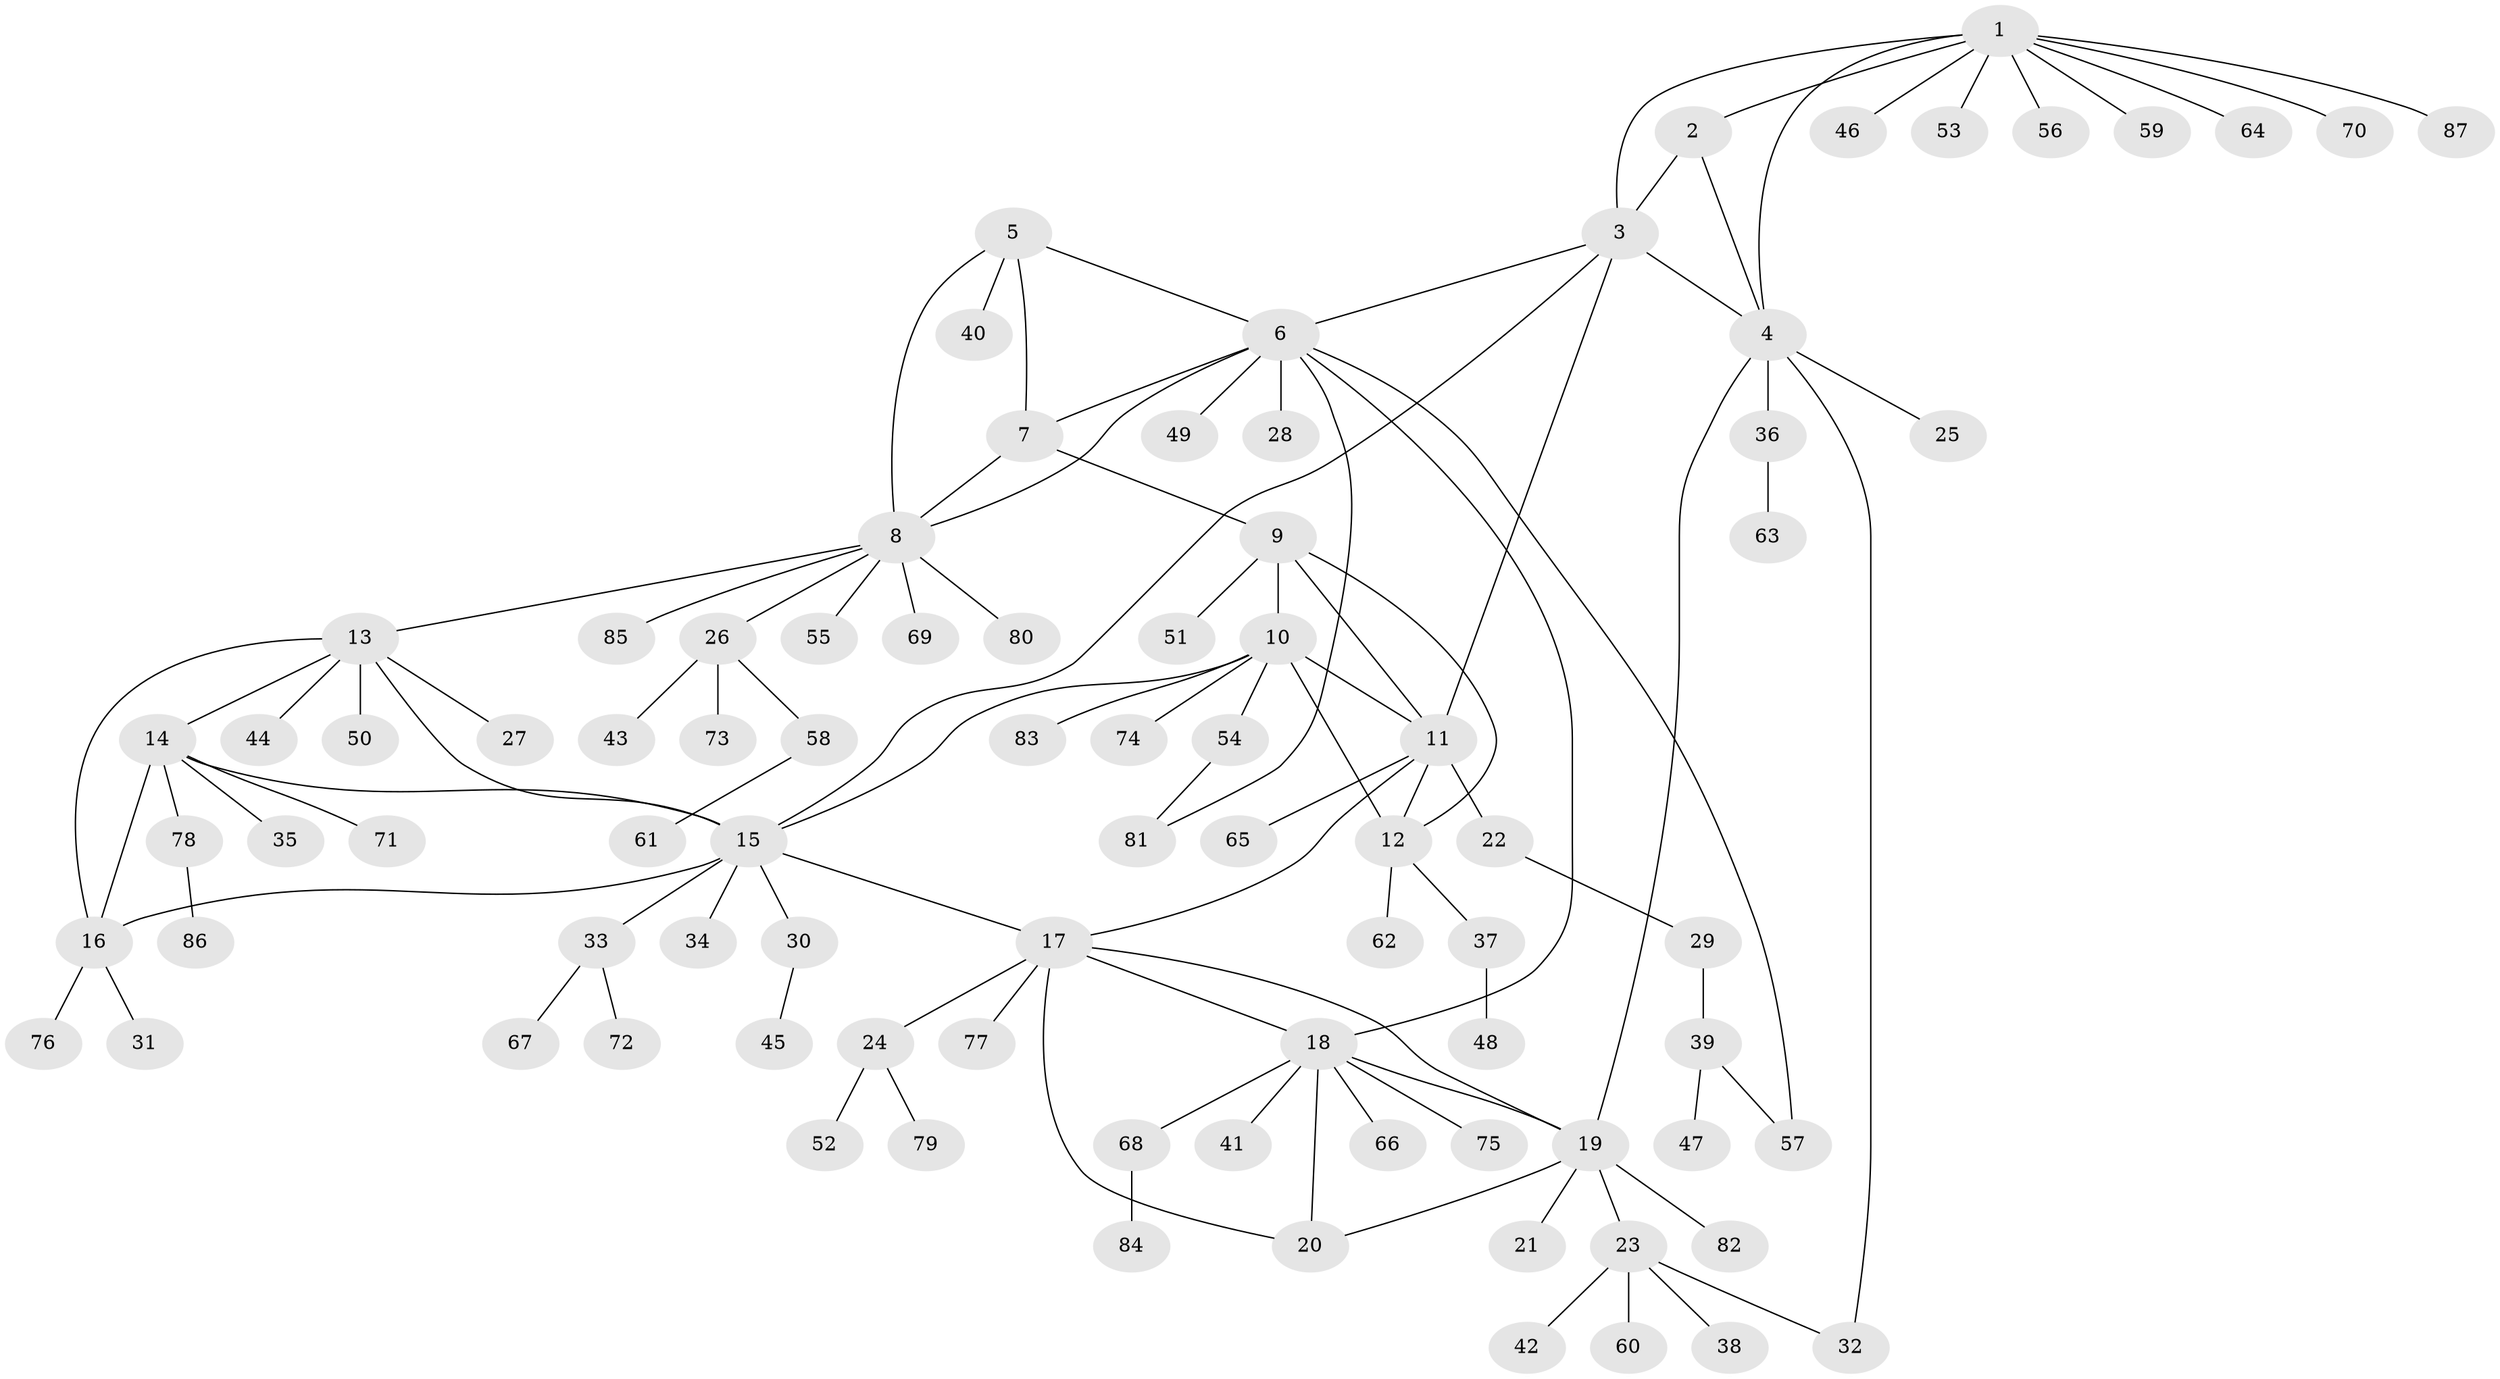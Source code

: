 // coarse degree distribution, {8: 0.05660377358490566, 5: 0.07547169811320754, 7: 0.018867924528301886, 3: 0.05660377358490566, 4: 0.09433962264150944, 6: 0.09433962264150944, 1: 0.49056603773584906, 2: 0.11320754716981132}
// Generated by graph-tools (version 1.1) at 2025/52/03/04/25 22:52:23]
// undirected, 87 vertices, 110 edges
graph export_dot {
  node [color=gray90,style=filled];
  1;
  2;
  3;
  4;
  5;
  6;
  7;
  8;
  9;
  10;
  11;
  12;
  13;
  14;
  15;
  16;
  17;
  18;
  19;
  20;
  21;
  22;
  23;
  24;
  25;
  26;
  27;
  28;
  29;
  30;
  31;
  32;
  33;
  34;
  35;
  36;
  37;
  38;
  39;
  40;
  41;
  42;
  43;
  44;
  45;
  46;
  47;
  48;
  49;
  50;
  51;
  52;
  53;
  54;
  55;
  56;
  57;
  58;
  59;
  60;
  61;
  62;
  63;
  64;
  65;
  66;
  67;
  68;
  69;
  70;
  71;
  72;
  73;
  74;
  75;
  76;
  77;
  78;
  79;
  80;
  81;
  82;
  83;
  84;
  85;
  86;
  87;
  1 -- 2;
  1 -- 3;
  1 -- 4;
  1 -- 46;
  1 -- 53;
  1 -- 56;
  1 -- 59;
  1 -- 64;
  1 -- 70;
  1 -- 87;
  2 -- 3;
  2 -- 4;
  3 -- 4;
  3 -- 6;
  3 -- 11;
  3 -- 15;
  4 -- 19;
  4 -- 25;
  4 -- 32;
  4 -- 36;
  5 -- 6;
  5 -- 7;
  5 -- 8;
  5 -- 40;
  6 -- 7;
  6 -- 8;
  6 -- 18;
  6 -- 28;
  6 -- 49;
  6 -- 57;
  6 -- 81;
  7 -- 8;
  7 -- 9;
  8 -- 13;
  8 -- 26;
  8 -- 55;
  8 -- 69;
  8 -- 80;
  8 -- 85;
  9 -- 10;
  9 -- 11;
  9 -- 12;
  9 -- 51;
  10 -- 11;
  10 -- 12;
  10 -- 15;
  10 -- 54;
  10 -- 74;
  10 -- 83;
  11 -- 12;
  11 -- 17;
  11 -- 22;
  11 -- 65;
  12 -- 37;
  12 -- 62;
  13 -- 14;
  13 -- 15;
  13 -- 16;
  13 -- 27;
  13 -- 44;
  13 -- 50;
  14 -- 15;
  14 -- 16;
  14 -- 35;
  14 -- 71;
  14 -- 78;
  15 -- 16;
  15 -- 17;
  15 -- 30;
  15 -- 33;
  15 -- 34;
  16 -- 31;
  16 -- 76;
  17 -- 18;
  17 -- 19;
  17 -- 20;
  17 -- 24;
  17 -- 77;
  18 -- 19;
  18 -- 20;
  18 -- 41;
  18 -- 66;
  18 -- 68;
  18 -- 75;
  19 -- 20;
  19 -- 21;
  19 -- 23;
  19 -- 82;
  22 -- 29;
  23 -- 32;
  23 -- 38;
  23 -- 42;
  23 -- 60;
  24 -- 52;
  24 -- 79;
  26 -- 43;
  26 -- 58;
  26 -- 73;
  29 -- 39;
  30 -- 45;
  33 -- 67;
  33 -- 72;
  36 -- 63;
  37 -- 48;
  39 -- 47;
  39 -- 57;
  54 -- 81;
  58 -- 61;
  68 -- 84;
  78 -- 86;
}
